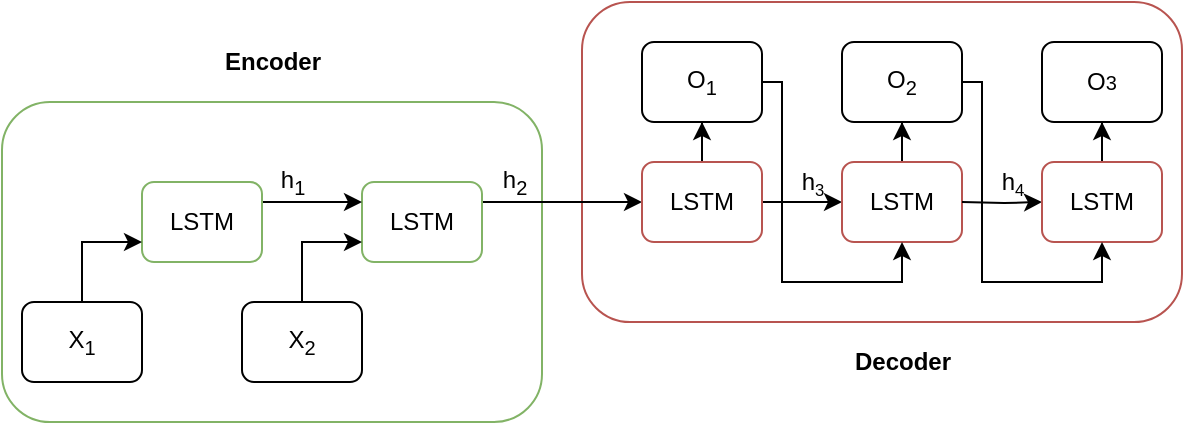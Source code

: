 <mxfile version="16.5.4" type="device"><diagram id="3gE9OiraH21GJK8z_dfZ" name="Page-1"><mxGraphModel dx="865" dy="428" grid="1" gridSize="10" guides="1" tooltips="1" connect="1" arrows="1" fold="1" page="1" pageScale="1" pageWidth="827" pageHeight="1169" math="0" shadow="0"><root><mxCell id="0"/><mxCell id="1" parent="0"/><mxCell id="AGI5xwqUiHpM4JLjAsgl-30" value="" style="rounded=1;whiteSpace=wrap;html=1;fillColor=none;strokeColor=#b85450;" parent="1" vertex="1"><mxGeometry x="409" y="390" width="300" height="160" as="geometry"/></mxCell><mxCell id="AGI5xwqUiHpM4JLjAsgl-28" value="" style="rounded=1;whiteSpace=wrap;html=1;fillColor=none;strokeColor=#82b366;" parent="1" vertex="1"><mxGeometry x="119" y="440" width="270" height="160" as="geometry"/></mxCell><mxCell id="AGI5xwqUiHpM4JLjAsgl-8" style="edgeStyle=orthogonalEdgeStyle;rounded=0;orthogonalLoop=1;jettySize=auto;html=1;exitX=1;exitY=0.25;exitDx=0;exitDy=0;entryX=0;entryY=0.5;entryDx=0;entryDy=0;" parent="1" source="AGI5xwqUiHpM4JLjAsgl-1" edge="1" target="AGI5xwqUiHpM4JLjAsgl-19"><mxGeometry relative="1" as="geometry"><mxPoint x="459" y="520" as="targetPoint"/></mxGeometry></mxCell><mxCell id="AGI5xwqUiHpM4JLjAsgl-1" value="LSTM" style="rounded=1;whiteSpace=wrap;html=1;fillColor=none;strokeColor=#82b366;" parent="1" vertex="1"><mxGeometry x="299" y="480" width="60" height="40" as="geometry"/></mxCell><mxCell id="AGI5xwqUiHpM4JLjAsgl-7" style="edgeStyle=orthogonalEdgeStyle;rounded=0;orthogonalLoop=1;jettySize=auto;html=1;entryX=0;entryY=0.25;entryDx=0;entryDy=0;exitX=1;exitY=0.25;exitDx=0;exitDy=0;" parent="1" source="AGI5xwqUiHpM4JLjAsgl-6" target="AGI5xwqUiHpM4JLjAsgl-1" edge="1"><mxGeometry relative="1" as="geometry"/></mxCell><mxCell id="AGI5xwqUiHpM4JLjAsgl-6" value="LSTM" style="rounded=1;whiteSpace=wrap;html=1;fillColor=none;strokeColor=#82b366;" parent="1" vertex="1"><mxGeometry x="189" y="480" width="60" height="40" as="geometry"/></mxCell><mxCell id="AGI5xwqUiHpM4JLjAsgl-12" style="edgeStyle=orthogonalEdgeStyle;rounded=0;orthogonalLoop=1;jettySize=auto;html=1;entryX=0;entryY=0.75;entryDx=0;entryDy=0;" parent="1" source="AGI5xwqUiHpM4JLjAsgl-9" target="AGI5xwqUiHpM4JLjAsgl-6" edge="1"><mxGeometry relative="1" as="geometry"/></mxCell><mxCell id="AGI5xwqUiHpM4JLjAsgl-9" value="X&lt;sub&gt;1&lt;/sub&gt;" style="rounded=1;whiteSpace=wrap;html=1;fillColor=none;strokeColor=#000000;" parent="1" vertex="1"><mxGeometry x="129" y="540" width="60" height="40" as="geometry"/></mxCell><mxCell id="_gmcqIgzoPcOIC1ariLm-2" style="edgeStyle=orthogonalEdgeStyle;rounded=0;orthogonalLoop=1;jettySize=auto;html=1;entryX=0;entryY=0.75;entryDx=0;entryDy=0;" edge="1" parent="1" source="AGI5xwqUiHpM4JLjAsgl-10" target="AGI5xwqUiHpM4JLjAsgl-1"><mxGeometry relative="1" as="geometry"/></mxCell><mxCell id="AGI5xwqUiHpM4JLjAsgl-10" value="X&lt;sub&gt;2&lt;/sub&gt;" style="rounded=1;whiteSpace=wrap;html=1;fillColor=none;strokeColor=#000000;" parent="1" vertex="1"><mxGeometry x="239" y="540" width="60" height="40" as="geometry"/></mxCell><mxCell id="AGI5xwqUiHpM4JLjAsgl-15" value="h&lt;sub&gt;1&lt;/sub&gt;" style="text;html=1;align=center;verticalAlign=middle;resizable=0;points=[];autosize=1;strokeColor=none;fillColor=none;" parent="1" vertex="1"><mxGeometry x="249" y="470" width="30" height="20" as="geometry"/></mxCell><mxCell id="AGI5xwqUiHpM4JLjAsgl-16" value="h&lt;sub&gt;2&lt;/sub&gt;" style="text;html=1;align=center;verticalAlign=middle;resizable=0;points=[];autosize=1;strokeColor=none;fillColor=none;" parent="1" vertex="1"><mxGeometry x="360" y="470" width="30" height="20" as="geometry"/></mxCell><mxCell id="AGI5xwqUiHpM4JLjAsgl-21" style="edgeStyle=orthogonalEdgeStyle;rounded=0;orthogonalLoop=1;jettySize=auto;html=1;entryX=0;entryY=0.5;entryDx=0;entryDy=0;" parent="1" source="AGI5xwqUiHpM4JLjAsgl-19" target="AGI5xwqUiHpM4JLjAsgl-20" edge="1"><mxGeometry relative="1" as="geometry"/></mxCell><mxCell id="AGI5xwqUiHpM4JLjAsgl-24" style="edgeStyle=orthogonalEdgeStyle;rounded=0;orthogonalLoop=1;jettySize=auto;html=1;entryX=0.5;entryY=1;entryDx=0;entryDy=0;" parent="1" source="AGI5xwqUiHpM4JLjAsgl-19" target="AGI5xwqUiHpM4JLjAsgl-23" edge="1"><mxGeometry relative="1" as="geometry"/></mxCell><mxCell id="AGI5xwqUiHpM4JLjAsgl-19" value="LSTM" style="rounded=1;whiteSpace=wrap;html=1;fillColor=none;strokeColor=#b85450;" parent="1" vertex="1"><mxGeometry x="439" y="470" width="60" height="40" as="geometry"/></mxCell><mxCell id="AGI5xwqUiHpM4JLjAsgl-26" style="edgeStyle=orthogonalEdgeStyle;rounded=0;orthogonalLoop=1;jettySize=auto;html=1;entryX=0.5;entryY=1;entryDx=0;entryDy=0;" parent="1" source="AGI5xwqUiHpM4JLjAsgl-20" target="AGI5xwqUiHpM4JLjAsgl-25" edge="1"><mxGeometry relative="1" as="geometry"/></mxCell><mxCell id="AGI5xwqUiHpM4JLjAsgl-20" value="LSTM" style="rounded=1;whiteSpace=wrap;html=1;fillColor=none;strokeColor=#b85450;" parent="1" vertex="1"><mxGeometry x="539" y="470" width="60" height="40" as="geometry"/></mxCell><mxCell id="_gmcqIgzoPcOIC1ariLm-17" style="edgeStyle=orthogonalEdgeStyle;rounded=0;orthogonalLoop=1;jettySize=auto;html=1;entryX=0.5;entryY=1;entryDx=0;entryDy=0;" edge="1" parent="1" source="AGI5xwqUiHpM4JLjAsgl-23" target="AGI5xwqUiHpM4JLjAsgl-20"><mxGeometry relative="1" as="geometry"><Array as="points"><mxPoint x="509" y="430"/><mxPoint x="509" y="530"/><mxPoint x="569" y="530"/></Array></mxGeometry></mxCell><mxCell id="AGI5xwqUiHpM4JLjAsgl-23" value="O&lt;sub&gt;1&lt;/sub&gt;" style="rounded=1;whiteSpace=wrap;html=1;fillColor=none;strokeColor=#000000;" parent="1" vertex="1"><mxGeometry x="439" y="410" width="60" height="40" as="geometry"/></mxCell><mxCell id="AGI5xwqUiHpM4JLjAsgl-25" value="O&lt;sub&gt;2&lt;/sub&gt;" style="rounded=1;whiteSpace=wrap;html=1;fillColor=none;strokeColor=#000000;" parent="1" vertex="1"><mxGeometry x="539" y="410" width="60" height="40" as="geometry"/></mxCell><mxCell id="_gmcqIgzoPcOIC1ariLm-18" style="edgeStyle=orthogonalEdgeStyle;rounded=0;orthogonalLoop=1;jettySize=auto;html=1;entryX=0;entryY=0.5;entryDx=0;entryDy=0;" edge="1" parent="1" target="_gmcqIgzoPcOIC1ariLm-20"><mxGeometry relative="1" as="geometry"><mxPoint x="599" y="490" as="sourcePoint"/></mxGeometry></mxCell><mxCell id="_gmcqIgzoPcOIC1ariLm-19" style="edgeStyle=orthogonalEdgeStyle;rounded=0;orthogonalLoop=1;jettySize=auto;html=1;entryX=0.5;entryY=1;entryDx=0;entryDy=0;" edge="1" parent="1" source="_gmcqIgzoPcOIC1ariLm-20" target="_gmcqIgzoPcOIC1ariLm-22"><mxGeometry relative="1" as="geometry"/></mxCell><mxCell id="_gmcqIgzoPcOIC1ariLm-20" value="LSTM" style="rounded=1;whiteSpace=wrap;html=1;fillColor=none;strokeColor=#b85450;" vertex="1" parent="1"><mxGeometry x="639" y="470" width="60" height="40" as="geometry"/></mxCell><mxCell id="_gmcqIgzoPcOIC1ariLm-21" style="edgeStyle=orthogonalEdgeStyle;rounded=0;orthogonalLoop=1;jettySize=auto;html=1;entryX=0.5;entryY=1;entryDx=0;entryDy=0;" edge="1" parent="1" target="_gmcqIgzoPcOIC1ariLm-20"><mxGeometry relative="1" as="geometry"><mxPoint x="599" y="430" as="sourcePoint"/><Array as="points"><mxPoint x="609" y="430"/><mxPoint x="609" y="530"/><mxPoint x="669" y="530"/></Array></mxGeometry></mxCell><mxCell id="_gmcqIgzoPcOIC1ariLm-22" value="O&lt;span style=&quot;font-size: 10px&quot;&gt;3&lt;/span&gt;" style="rounded=1;whiteSpace=wrap;html=1;fillColor=none;strokeColor=#000000;" vertex="1" parent="1"><mxGeometry x="639" y="410" width="60" height="40" as="geometry"/></mxCell><mxCell id="_gmcqIgzoPcOIC1ariLm-23" value="h&lt;span style=&quot;font-size: 10px&quot;&gt;&lt;sub&gt;3&lt;/sub&gt;&lt;/span&gt;" style="text;html=1;align=center;verticalAlign=middle;resizable=0;points=[];autosize=1;strokeColor=none;fillColor=none;" vertex="1" parent="1"><mxGeometry x="509" y="470" width="30" height="20" as="geometry"/></mxCell><mxCell id="_gmcqIgzoPcOIC1ariLm-25" value="h&lt;span style=&quot;font-size: 10px&quot;&gt;&lt;sub&gt;4&lt;/sub&gt;&lt;br&gt;&lt;/span&gt;" style="text;html=1;align=center;verticalAlign=middle;resizable=0;points=[];autosize=1;strokeColor=none;fillColor=none;" vertex="1" parent="1"><mxGeometry x="609" y="470" width="30" height="20" as="geometry"/></mxCell><mxCell id="_gmcqIgzoPcOIC1ariLm-27" value="&lt;b&gt;Encoder&lt;/b&gt;&lt;span style=&quot;color: rgba(0 , 0 , 0 , 0) ; font-family: monospace ; font-size: 0px&quot;&gt;%3CmxGraphModel%3E%3Croot%3E%3CmxCell%20id%3D%220%22%2F%3E%3CmxCell%20id%3D%221%22%20parent%3D%220%22%2F%3E%3CmxCell%20id%3D%222%22%20value%3D%22%26lt%3Bb%26gt%3BEncoder%20Decoder%20architecture%20for%20Seq2Seq%20problem%26lt%3B%2Fb%26gt%3B%22%20style%3D%22text%3Bhtml%3D1%3Balign%3Dcenter%3BverticalAlign%3Dmiddle%3Bresizable%3D0%3Bpoints%3D%5B%5D%3Bautosize%3D1%3BstrokeColor%3Dnone%3BfillColor%3Dnone%3B%22%20vertex%3D%221%22%20parent%3D%221%22%3E%3CmxGeometry%20x%3D%22180%22%20y%3D%22370%22%20width%3D%22310%22%20height%3D%2220%22%20as%3D%22geometry%22%2F%3E%3C%2FmxCell%3E%3C%2Froot%3E%3C%2FmxGraphModel%3E&lt;/span&gt;" style="text;html=1;align=center;verticalAlign=middle;resizable=0;points=[];autosize=1;strokeColor=none;fillColor=none;" vertex="1" parent="1"><mxGeometry x="224" y="410" width="60" height="20" as="geometry"/></mxCell><mxCell id="_gmcqIgzoPcOIC1ariLm-28" value="&lt;b&gt;Decoder&lt;/b&gt;" style="text;html=1;align=center;verticalAlign=middle;resizable=0;points=[];autosize=1;strokeColor=none;fillColor=none;" vertex="1" parent="1"><mxGeometry x="539" y="560" width="60" height="20" as="geometry"/></mxCell></root></mxGraphModel></diagram></mxfile>